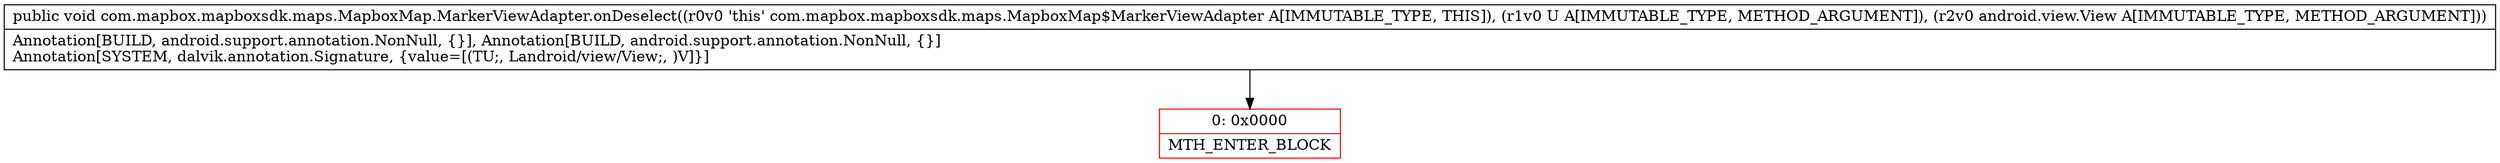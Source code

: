digraph "CFG forcom.mapbox.mapboxsdk.maps.MapboxMap.MarkerViewAdapter.onDeselect(Lcom\/mapbox\/mapboxsdk\/annotations\/MarkerView;Landroid\/view\/View;)V" {
subgraph cluster_Region_34194957 {
label = "R(0)";
node [shape=record,color=blue];
}
Node_0 [shape=record,color=red,label="{0\:\ 0x0000|MTH_ENTER_BLOCK\l}"];
MethodNode[shape=record,label="{public void com.mapbox.mapboxsdk.maps.MapboxMap.MarkerViewAdapter.onDeselect((r0v0 'this' com.mapbox.mapboxsdk.maps.MapboxMap$MarkerViewAdapter A[IMMUTABLE_TYPE, THIS]), (r1v0 U A[IMMUTABLE_TYPE, METHOD_ARGUMENT]), (r2v0 android.view.View A[IMMUTABLE_TYPE, METHOD_ARGUMENT]))  | Annotation[BUILD, android.support.annotation.NonNull, \{\}], Annotation[BUILD, android.support.annotation.NonNull, \{\}]\lAnnotation[SYSTEM, dalvik.annotation.Signature, \{value=[(TU;, Landroid\/view\/View;, )V]\}]\l}"];
MethodNode -> Node_0;
}


